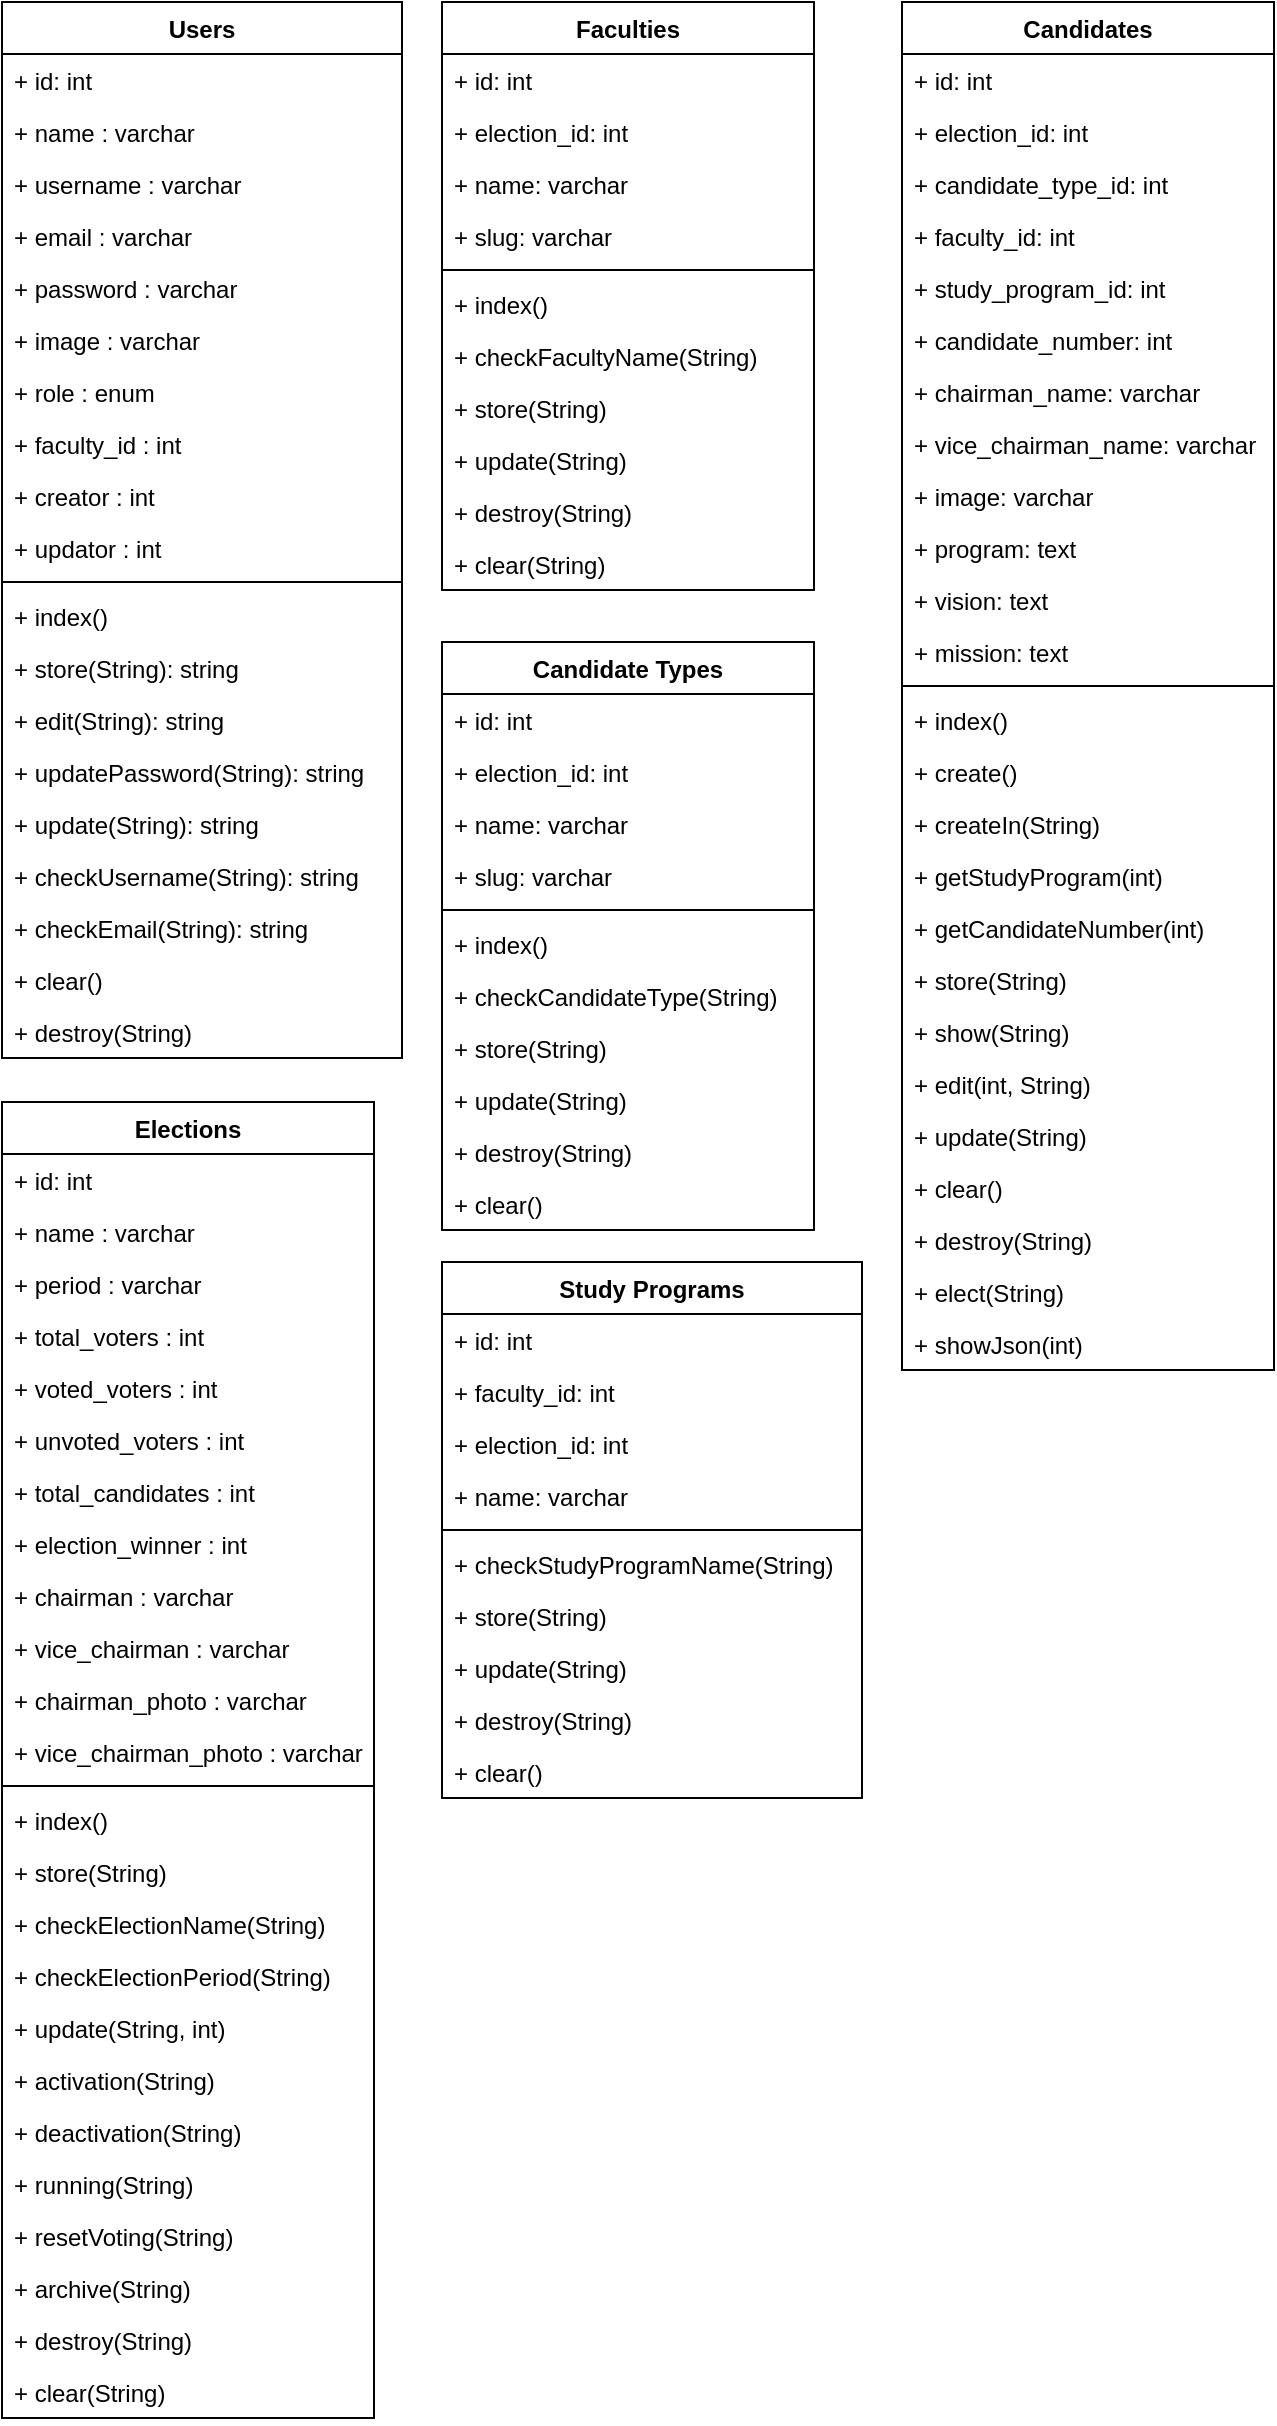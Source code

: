 <mxfile version="20.0.3"><diagram id="C5RBs43oDa-KdzZeNtuy" name="Page-1"><mxGraphModel dx="996" dy="583" grid="1" gridSize="10" guides="1" tooltips="1" connect="1" arrows="1" fold="1" page="1" pageScale="1" pageWidth="827" pageHeight="1169" math="0" shadow="0"><root><mxCell id="WIyWlLk6GJQsqaUBKTNV-0"/><mxCell id="WIyWlLk6GJQsqaUBKTNV-1" parent="WIyWlLk6GJQsqaUBKTNV-0"/><mxCell id="d-ip2f27cB5C0AgRvRno-4" value="Users" style="swimlane;fontStyle=1;align=center;verticalAlign=top;childLayout=stackLayout;horizontal=1;startSize=26;horizontalStack=0;resizeParent=1;resizeParentMax=0;resizeLast=0;collapsible=1;marginBottom=0;" vertex="1" parent="WIyWlLk6GJQsqaUBKTNV-1"><mxGeometry x="30" y="60" width="200" height="528" as="geometry"/></mxCell><mxCell id="d-ip2f27cB5C0AgRvRno-5" value="+ id: int&#xA;" style="text;strokeColor=none;fillColor=none;align=left;verticalAlign=top;spacingLeft=4;spacingRight=4;overflow=hidden;rotatable=0;points=[[0,0.5],[1,0.5]];portConstraint=eastwest;" vertex="1" parent="d-ip2f27cB5C0AgRvRno-4"><mxGeometry y="26" width="200" height="26" as="geometry"/></mxCell><mxCell id="d-ip2f27cB5C0AgRvRno-8" value="+ name : varchar" style="text;strokeColor=none;fillColor=none;align=left;verticalAlign=top;spacingLeft=4;spacingRight=4;overflow=hidden;rotatable=0;points=[[0,0.5],[1,0.5]];portConstraint=eastwest;" vertex="1" parent="d-ip2f27cB5C0AgRvRno-4"><mxGeometry y="52" width="200" height="26" as="geometry"/></mxCell><mxCell id="d-ip2f27cB5C0AgRvRno-9" value="+ username : varchar" style="text;strokeColor=none;fillColor=none;align=left;verticalAlign=top;spacingLeft=4;spacingRight=4;overflow=hidden;rotatable=0;points=[[0,0.5],[1,0.5]];portConstraint=eastwest;" vertex="1" parent="d-ip2f27cB5C0AgRvRno-4"><mxGeometry y="78" width="200" height="26" as="geometry"/></mxCell><mxCell id="d-ip2f27cB5C0AgRvRno-10" value="+ email : varchar" style="text;strokeColor=none;fillColor=none;align=left;verticalAlign=top;spacingLeft=4;spacingRight=4;overflow=hidden;rotatable=0;points=[[0,0.5],[1,0.5]];portConstraint=eastwest;" vertex="1" parent="d-ip2f27cB5C0AgRvRno-4"><mxGeometry y="104" width="200" height="26" as="geometry"/></mxCell><mxCell id="d-ip2f27cB5C0AgRvRno-11" value="+ password : varchar" style="text;strokeColor=none;fillColor=none;align=left;verticalAlign=top;spacingLeft=4;spacingRight=4;overflow=hidden;rotatable=0;points=[[0,0.5],[1,0.5]];portConstraint=eastwest;" vertex="1" parent="d-ip2f27cB5C0AgRvRno-4"><mxGeometry y="130" width="200" height="26" as="geometry"/></mxCell><mxCell id="d-ip2f27cB5C0AgRvRno-12" value="+ image : varchar" style="text;strokeColor=none;fillColor=none;align=left;verticalAlign=top;spacingLeft=4;spacingRight=4;overflow=hidden;rotatable=0;points=[[0,0.5],[1,0.5]];portConstraint=eastwest;" vertex="1" parent="d-ip2f27cB5C0AgRvRno-4"><mxGeometry y="156" width="200" height="26" as="geometry"/></mxCell><mxCell id="d-ip2f27cB5C0AgRvRno-13" value="+ role : enum" style="text;strokeColor=none;fillColor=none;align=left;verticalAlign=top;spacingLeft=4;spacingRight=4;overflow=hidden;rotatable=0;points=[[0,0.5],[1,0.5]];portConstraint=eastwest;" vertex="1" parent="d-ip2f27cB5C0AgRvRno-4"><mxGeometry y="182" width="200" height="26" as="geometry"/></mxCell><mxCell id="d-ip2f27cB5C0AgRvRno-14" value="+ faculty_id : int" style="text;strokeColor=none;fillColor=none;align=left;verticalAlign=top;spacingLeft=4;spacingRight=4;overflow=hidden;rotatable=0;points=[[0,0.5],[1,0.5]];portConstraint=eastwest;" vertex="1" parent="d-ip2f27cB5C0AgRvRno-4"><mxGeometry y="208" width="200" height="26" as="geometry"/></mxCell><mxCell id="d-ip2f27cB5C0AgRvRno-15" value="+ creator : int" style="text;strokeColor=none;fillColor=none;align=left;verticalAlign=top;spacingLeft=4;spacingRight=4;overflow=hidden;rotatable=0;points=[[0,0.5],[1,0.5]];portConstraint=eastwest;" vertex="1" parent="d-ip2f27cB5C0AgRvRno-4"><mxGeometry y="234" width="200" height="26" as="geometry"/></mxCell><mxCell id="d-ip2f27cB5C0AgRvRno-16" value="+ updator : int" style="text;strokeColor=none;fillColor=none;align=left;verticalAlign=top;spacingLeft=4;spacingRight=4;overflow=hidden;rotatable=0;points=[[0,0.5],[1,0.5]];portConstraint=eastwest;" vertex="1" parent="d-ip2f27cB5C0AgRvRno-4"><mxGeometry y="260" width="200" height="26" as="geometry"/></mxCell><mxCell id="d-ip2f27cB5C0AgRvRno-6" value="" style="line;strokeWidth=1;fillColor=none;align=left;verticalAlign=middle;spacingTop=-1;spacingLeft=3;spacingRight=3;rotatable=0;labelPosition=right;points=[];portConstraint=eastwest;" vertex="1" parent="d-ip2f27cB5C0AgRvRno-4"><mxGeometry y="286" width="200" height="8" as="geometry"/></mxCell><mxCell id="d-ip2f27cB5C0AgRvRno-90" value="+ index()" style="text;strokeColor=none;fillColor=none;align=left;verticalAlign=top;spacingLeft=4;spacingRight=4;overflow=hidden;rotatable=0;points=[[0,0.5],[1,0.5]];portConstraint=eastwest;" vertex="1" parent="d-ip2f27cB5C0AgRvRno-4"><mxGeometry y="294" width="200" height="26" as="geometry"/></mxCell><mxCell id="d-ip2f27cB5C0AgRvRno-91" value="+ store(String): string" style="text;strokeColor=none;fillColor=none;align=left;verticalAlign=top;spacingLeft=4;spacingRight=4;overflow=hidden;rotatable=0;points=[[0,0.5],[1,0.5]];portConstraint=eastwest;" vertex="1" parent="d-ip2f27cB5C0AgRvRno-4"><mxGeometry y="320" width="200" height="26" as="geometry"/></mxCell><mxCell id="d-ip2f27cB5C0AgRvRno-92" value="+ edit(String): string" style="text;strokeColor=none;fillColor=none;align=left;verticalAlign=top;spacingLeft=4;spacingRight=4;overflow=hidden;rotatable=0;points=[[0,0.5],[1,0.5]];portConstraint=eastwest;" vertex="1" parent="d-ip2f27cB5C0AgRvRno-4"><mxGeometry y="346" width="200" height="26" as="geometry"/></mxCell><mxCell id="d-ip2f27cB5C0AgRvRno-93" value="+ updatePassword(String): string" style="text;strokeColor=none;fillColor=none;align=left;verticalAlign=top;spacingLeft=4;spacingRight=4;overflow=hidden;rotatable=0;points=[[0,0.5],[1,0.5]];portConstraint=eastwest;" vertex="1" parent="d-ip2f27cB5C0AgRvRno-4"><mxGeometry y="372" width="200" height="26" as="geometry"/></mxCell><mxCell id="d-ip2f27cB5C0AgRvRno-94" value="+ update(String): string" style="text;strokeColor=none;fillColor=none;align=left;verticalAlign=top;spacingLeft=4;spacingRight=4;overflow=hidden;rotatable=0;points=[[0,0.5],[1,0.5]];portConstraint=eastwest;" vertex="1" parent="d-ip2f27cB5C0AgRvRno-4"><mxGeometry y="398" width="200" height="26" as="geometry"/></mxCell><mxCell id="d-ip2f27cB5C0AgRvRno-95" value="+ checkUsername(String): string" style="text;strokeColor=none;fillColor=none;align=left;verticalAlign=top;spacingLeft=4;spacingRight=4;overflow=hidden;rotatable=0;points=[[0,0.5],[1,0.5]];portConstraint=eastwest;" vertex="1" parent="d-ip2f27cB5C0AgRvRno-4"><mxGeometry y="424" width="200" height="26" as="geometry"/></mxCell><mxCell id="d-ip2f27cB5C0AgRvRno-96" value="+ checkEmail(String): string" style="text;strokeColor=none;fillColor=none;align=left;verticalAlign=top;spacingLeft=4;spacingRight=4;overflow=hidden;rotatable=0;points=[[0,0.5],[1,0.5]];portConstraint=eastwest;" vertex="1" parent="d-ip2f27cB5C0AgRvRno-4"><mxGeometry y="450" width="200" height="26" as="geometry"/></mxCell><mxCell id="d-ip2f27cB5C0AgRvRno-7" value="+ clear()" style="text;strokeColor=none;fillColor=none;align=left;verticalAlign=top;spacingLeft=4;spacingRight=4;overflow=hidden;rotatable=0;points=[[0,0.5],[1,0.5]];portConstraint=eastwest;" vertex="1" parent="d-ip2f27cB5C0AgRvRno-4"><mxGeometry y="476" width="200" height="26" as="geometry"/></mxCell><mxCell id="d-ip2f27cB5C0AgRvRno-125" value="+ destroy(String)" style="text;strokeColor=none;fillColor=none;align=left;verticalAlign=top;spacingLeft=4;spacingRight=4;overflow=hidden;rotatable=0;points=[[0,0.5],[1,0.5]];portConstraint=eastwest;" vertex="1" parent="d-ip2f27cB5C0AgRvRno-4"><mxGeometry y="502" width="200" height="26" as="geometry"/></mxCell><mxCell id="d-ip2f27cB5C0AgRvRno-17" value="Elections" style="swimlane;fontStyle=1;align=center;verticalAlign=top;childLayout=stackLayout;horizontal=1;startSize=26;horizontalStack=0;resizeParent=1;resizeParentMax=0;resizeLast=0;collapsible=1;marginBottom=0;" vertex="1" parent="WIyWlLk6GJQsqaUBKTNV-1"><mxGeometry x="30" y="610" width="186" height="658" as="geometry"/></mxCell><mxCell id="d-ip2f27cB5C0AgRvRno-18" value="+ id: int&#xA;" style="text;strokeColor=none;fillColor=none;align=left;verticalAlign=top;spacingLeft=4;spacingRight=4;overflow=hidden;rotatable=0;points=[[0,0.5],[1,0.5]];portConstraint=eastwest;" vertex="1" parent="d-ip2f27cB5C0AgRvRno-17"><mxGeometry y="26" width="186" height="26" as="geometry"/></mxCell><mxCell id="d-ip2f27cB5C0AgRvRno-19" value="+ name : varchar" style="text;strokeColor=none;fillColor=none;align=left;verticalAlign=top;spacingLeft=4;spacingRight=4;overflow=hidden;rotatable=0;points=[[0,0.5],[1,0.5]];portConstraint=eastwest;" vertex="1" parent="d-ip2f27cB5C0AgRvRno-17"><mxGeometry y="52" width="186" height="26" as="geometry"/></mxCell><mxCell id="d-ip2f27cB5C0AgRvRno-20" value="+ period : varchar" style="text;strokeColor=none;fillColor=none;align=left;verticalAlign=top;spacingLeft=4;spacingRight=4;overflow=hidden;rotatable=0;points=[[0,0.5],[1,0.5]];portConstraint=eastwest;" vertex="1" parent="d-ip2f27cB5C0AgRvRno-17"><mxGeometry y="78" width="186" height="26" as="geometry"/></mxCell><mxCell id="d-ip2f27cB5C0AgRvRno-30" value="+ total_voters : int" style="text;strokeColor=none;fillColor=none;align=left;verticalAlign=top;spacingLeft=4;spacingRight=4;overflow=hidden;rotatable=0;points=[[0,0.5],[1,0.5]];portConstraint=eastwest;" vertex="1" parent="d-ip2f27cB5C0AgRvRno-17"><mxGeometry y="104" width="186" height="26" as="geometry"/></mxCell><mxCell id="d-ip2f27cB5C0AgRvRno-31" value="+ voted_voters : int" style="text;strokeColor=none;fillColor=none;align=left;verticalAlign=top;spacingLeft=4;spacingRight=4;overflow=hidden;rotatable=0;points=[[0,0.5],[1,0.5]];portConstraint=eastwest;" vertex="1" parent="d-ip2f27cB5C0AgRvRno-17"><mxGeometry y="130" width="186" height="26" as="geometry"/></mxCell><mxCell id="d-ip2f27cB5C0AgRvRno-32" value="+ unvoted_voters : int" style="text;strokeColor=none;fillColor=none;align=left;verticalAlign=top;spacingLeft=4;spacingRight=4;overflow=hidden;rotatable=0;points=[[0,0.5],[1,0.5]];portConstraint=eastwest;" vertex="1" parent="d-ip2f27cB5C0AgRvRno-17"><mxGeometry y="156" width="186" height="26" as="geometry"/></mxCell><mxCell id="d-ip2f27cB5C0AgRvRno-33" value="+ total_candidates : int" style="text;strokeColor=none;fillColor=none;align=left;verticalAlign=top;spacingLeft=4;spacingRight=4;overflow=hidden;rotatable=0;points=[[0,0.5],[1,0.5]];portConstraint=eastwest;" vertex="1" parent="d-ip2f27cB5C0AgRvRno-17"><mxGeometry y="182" width="186" height="26" as="geometry"/></mxCell><mxCell id="d-ip2f27cB5C0AgRvRno-34" value="+ election_winner : int" style="text;strokeColor=none;fillColor=none;align=left;verticalAlign=top;spacingLeft=4;spacingRight=4;overflow=hidden;rotatable=0;points=[[0,0.5],[1,0.5]];portConstraint=eastwest;" vertex="1" parent="d-ip2f27cB5C0AgRvRno-17"><mxGeometry y="208" width="186" height="26" as="geometry"/></mxCell><mxCell id="d-ip2f27cB5C0AgRvRno-35" value="+ chairman : varchar" style="text;strokeColor=none;fillColor=none;align=left;verticalAlign=top;spacingLeft=4;spacingRight=4;overflow=hidden;rotatable=0;points=[[0,0.5],[1,0.5]];portConstraint=eastwest;" vertex="1" parent="d-ip2f27cB5C0AgRvRno-17"><mxGeometry y="234" width="186" height="26" as="geometry"/></mxCell><mxCell id="d-ip2f27cB5C0AgRvRno-36" value="+ vice_chairman : varchar" style="text;strokeColor=none;fillColor=none;align=left;verticalAlign=top;spacingLeft=4;spacingRight=4;overflow=hidden;rotatable=0;points=[[0,0.5],[1,0.5]];portConstraint=eastwest;" vertex="1" parent="d-ip2f27cB5C0AgRvRno-17"><mxGeometry y="260" width="186" height="26" as="geometry"/></mxCell><mxCell id="d-ip2f27cB5C0AgRvRno-37" value="+ chairman_photo : varchar" style="text;strokeColor=none;fillColor=none;align=left;verticalAlign=top;spacingLeft=4;spacingRight=4;overflow=hidden;rotatable=0;points=[[0,0.5],[1,0.5]];portConstraint=eastwest;" vertex="1" parent="d-ip2f27cB5C0AgRvRno-17"><mxGeometry y="286" width="186" height="26" as="geometry"/></mxCell><mxCell id="d-ip2f27cB5C0AgRvRno-38" value="+ vice_chairman_photo : varchar" style="text;strokeColor=none;fillColor=none;align=left;verticalAlign=top;spacingLeft=4;spacingRight=4;overflow=hidden;rotatable=0;points=[[0,0.5],[1,0.5]];portConstraint=eastwest;" vertex="1" parent="d-ip2f27cB5C0AgRvRno-17"><mxGeometry y="312" width="186" height="26" as="geometry"/></mxCell><mxCell id="d-ip2f27cB5C0AgRvRno-28" value="" style="line;strokeWidth=1;fillColor=none;align=left;verticalAlign=middle;spacingTop=-1;spacingLeft=3;spacingRight=3;rotatable=0;labelPosition=right;points=[];portConstraint=eastwest;" vertex="1" parent="d-ip2f27cB5C0AgRvRno-17"><mxGeometry y="338" width="186" height="8" as="geometry"/></mxCell><mxCell id="d-ip2f27cB5C0AgRvRno-29" value="+ index()" style="text;strokeColor=none;fillColor=none;align=left;verticalAlign=top;spacingLeft=4;spacingRight=4;overflow=hidden;rotatable=0;points=[[0,0.5],[1,0.5]];portConstraint=eastwest;" vertex="1" parent="d-ip2f27cB5C0AgRvRno-17"><mxGeometry y="346" width="186" height="26" as="geometry"/></mxCell><mxCell id="d-ip2f27cB5C0AgRvRno-114" value="+ store(String)" style="text;strokeColor=none;fillColor=none;align=left;verticalAlign=top;spacingLeft=4;spacingRight=4;overflow=hidden;rotatable=0;points=[[0,0.5],[1,0.5]];portConstraint=eastwest;" vertex="1" parent="d-ip2f27cB5C0AgRvRno-17"><mxGeometry y="372" width="186" height="26" as="geometry"/></mxCell><mxCell id="d-ip2f27cB5C0AgRvRno-115" value="+ checkElectionName(String)" style="text;strokeColor=none;fillColor=none;align=left;verticalAlign=top;spacingLeft=4;spacingRight=4;overflow=hidden;rotatable=0;points=[[0,0.5],[1,0.5]];portConstraint=eastwest;" vertex="1" parent="d-ip2f27cB5C0AgRvRno-17"><mxGeometry y="398" width="186" height="26" as="geometry"/></mxCell><mxCell id="d-ip2f27cB5C0AgRvRno-116" value="+ checkElectionPeriod(String)" style="text;strokeColor=none;fillColor=none;align=left;verticalAlign=top;spacingLeft=4;spacingRight=4;overflow=hidden;rotatable=0;points=[[0,0.5],[1,0.5]];portConstraint=eastwest;" vertex="1" parent="d-ip2f27cB5C0AgRvRno-17"><mxGeometry y="424" width="186" height="26" as="geometry"/></mxCell><mxCell id="d-ip2f27cB5C0AgRvRno-117" value="+ update(String, int)" style="text;strokeColor=none;fillColor=none;align=left;verticalAlign=top;spacingLeft=4;spacingRight=4;overflow=hidden;rotatable=0;points=[[0,0.5],[1,0.5]];portConstraint=eastwest;" vertex="1" parent="d-ip2f27cB5C0AgRvRno-17"><mxGeometry y="450" width="186" height="26" as="geometry"/></mxCell><mxCell id="d-ip2f27cB5C0AgRvRno-118" value="+ activation(String)" style="text;strokeColor=none;fillColor=none;align=left;verticalAlign=top;spacingLeft=4;spacingRight=4;overflow=hidden;rotatable=0;points=[[0,0.5],[1,0.5]];portConstraint=eastwest;" vertex="1" parent="d-ip2f27cB5C0AgRvRno-17"><mxGeometry y="476" width="186" height="26" as="geometry"/></mxCell><mxCell id="d-ip2f27cB5C0AgRvRno-119" value="+ deactivation(String)" style="text;strokeColor=none;fillColor=none;align=left;verticalAlign=top;spacingLeft=4;spacingRight=4;overflow=hidden;rotatable=0;points=[[0,0.5],[1,0.5]];portConstraint=eastwest;" vertex="1" parent="d-ip2f27cB5C0AgRvRno-17"><mxGeometry y="502" width="186" height="26" as="geometry"/></mxCell><mxCell id="d-ip2f27cB5C0AgRvRno-120" value="+ running(String)" style="text;strokeColor=none;fillColor=none;align=left;verticalAlign=top;spacingLeft=4;spacingRight=4;overflow=hidden;rotatable=0;points=[[0,0.5],[1,0.5]];portConstraint=eastwest;" vertex="1" parent="d-ip2f27cB5C0AgRvRno-17"><mxGeometry y="528" width="186" height="26" as="geometry"/></mxCell><mxCell id="d-ip2f27cB5C0AgRvRno-121" value="+ resetVoting(String)" style="text;strokeColor=none;fillColor=none;align=left;verticalAlign=top;spacingLeft=4;spacingRight=4;overflow=hidden;rotatable=0;points=[[0,0.5],[1,0.5]];portConstraint=eastwest;" vertex="1" parent="d-ip2f27cB5C0AgRvRno-17"><mxGeometry y="554" width="186" height="26" as="geometry"/></mxCell><mxCell id="d-ip2f27cB5C0AgRvRno-122" value="+ archive(String)" style="text;strokeColor=none;fillColor=none;align=left;verticalAlign=top;spacingLeft=4;spacingRight=4;overflow=hidden;rotatable=0;points=[[0,0.5],[1,0.5]];portConstraint=eastwest;" vertex="1" parent="d-ip2f27cB5C0AgRvRno-17"><mxGeometry y="580" width="186" height="26" as="geometry"/></mxCell><mxCell id="d-ip2f27cB5C0AgRvRno-123" value="+ destroy(String)" style="text;strokeColor=none;fillColor=none;align=left;verticalAlign=top;spacingLeft=4;spacingRight=4;overflow=hidden;rotatable=0;points=[[0,0.5],[1,0.5]];portConstraint=eastwest;" vertex="1" parent="d-ip2f27cB5C0AgRvRno-17"><mxGeometry y="606" width="186" height="26" as="geometry"/></mxCell><mxCell id="d-ip2f27cB5C0AgRvRno-124" value="+ clear(String)" style="text;strokeColor=none;fillColor=none;align=left;verticalAlign=top;spacingLeft=4;spacingRight=4;overflow=hidden;rotatable=0;points=[[0,0.5],[1,0.5]];portConstraint=eastwest;" vertex="1" parent="d-ip2f27cB5C0AgRvRno-17"><mxGeometry y="632" width="186" height="26" as="geometry"/></mxCell><mxCell id="d-ip2f27cB5C0AgRvRno-39" value="Faculties" style="swimlane;fontStyle=1;align=center;verticalAlign=top;childLayout=stackLayout;horizontal=1;startSize=26;horizontalStack=0;resizeParent=1;resizeParentMax=0;resizeLast=0;collapsible=1;marginBottom=0;" vertex="1" parent="WIyWlLk6GJQsqaUBKTNV-1"><mxGeometry x="250" y="60" width="186" height="294" as="geometry"/></mxCell><mxCell id="d-ip2f27cB5C0AgRvRno-40" value="+ id: int&#xA;" style="text;strokeColor=none;fillColor=none;align=left;verticalAlign=top;spacingLeft=4;spacingRight=4;overflow=hidden;rotatable=0;points=[[0,0.5],[1,0.5]];portConstraint=eastwest;" vertex="1" parent="d-ip2f27cB5C0AgRvRno-39"><mxGeometry y="26" width="186" height="26" as="geometry"/></mxCell><mxCell id="d-ip2f27cB5C0AgRvRno-54" value="+ election_id: int&#xA;" style="text;strokeColor=none;fillColor=none;align=left;verticalAlign=top;spacingLeft=4;spacingRight=4;overflow=hidden;rotatable=0;points=[[0,0.5],[1,0.5]];portConstraint=eastwest;" vertex="1" parent="d-ip2f27cB5C0AgRvRno-39"><mxGeometry y="52" width="186" height="26" as="geometry"/></mxCell><mxCell id="d-ip2f27cB5C0AgRvRno-55" value="+ name: varchar&#xA;" style="text;strokeColor=none;fillColor=none;align=left;verticalAlign=top;spacingLeft=4;spacingRight=4;overflow=hidden;rotatable=0;points=[[0,0.5],[1,0.5]];portConstraint=eastwest;" vertex="1" parent="d-ip2f27cB5C0AgRvRno-39"><mxGeometry y="78" width="186" height="26" as="geometry"/></mxCell><mxCell id="d-ip2f27cB5C0AgRvRno-56" value="+ slug: varchar&#xA;" style="text;strokeColor=none;fillColor=none;align=left;verticalAlign=top;spacingLeft=4;spacingRight=4;overflow=hidden;rotatable=0;points=[[0,0.5],[1,0.5]];portConstraint=eastwest;" vertex="1" parent="d-ip2f27cB5C0AgRvRno-39"><mxGeometry y="104" width="186" height="26" as="geometry"/></mxCell><mxCell id="d-ip2f27cB5C0AgRvRno-52" value="" style="line;strokeWidth=1;fillColor=none;align=left;verticalAlign=middle;spacingTop=-1;spacingLeft=3;spacingRight=3;rotatable=0;labelPosition=right;points=[];portConstraint=eastwest;" vertex="1" parent="d-ip2f27cB5C0AgRvRno-39"><mxGeometry y="130" width="186" height="8" as="geometry"/></mxCell><mxCell id="d-ip2f27cB5C0AgRvRno-53" value="+ index()" style="text;strokeColor=none;fillColor=none;align=left;verticalAlign=top;spacingLeft=4;spacingRight=4;overflow=hidden;rotatable=0;points=[[0,0.5],[1,0.5]];portConstraint=eastwest;" vertex="1" parent="d-ip2f27cB5C0AgRvRno-39"><mxGeometry y="138" width="186" height="26" as="geometry"/></mxCell><mxCell id="d-ip2f27cB5C0AgRvRno-126" value="+ checkFacultyName(String)" style="text;strokeColor=none;fillColor=none;align=left;verticalAlign=top;spacingLeft=4;spacingRight=4;overflow=hidden;rotatable=0;points=[[0,0.5],[1,0.5]];portConstraint=eastwest;" vertex="1" parent="d-ip2f27cB5C0AgRvRno-39"><mxGeometry y="164" width="186" height="26" as="geometry"/></mxCell><mxCell id="d-ip2f27cB5C0AgRvRno-127" value="+ store(String)" style="text;strokeColor=none;fillColor=none;align=left;verticalAlign=top;spacingLeft=4;spacingRight=4;overflow=hidden;rotatable=0;points=[[0,0.5],[1,0.5]];portConstraint=eastwest;" vertex="1" parent="d-ip2f27cB5C0AgRvRno-39"><mxGeometry y="190" width="186" height="26" as="geometry"/></mxCell><mxCell id="d-ip2f27cB5C0AgRvRno-128" value="+ update(String)" style="text;strokeColor=none;fillColor=none;align=left;verticalAlign=top;spacingLeft=4;spacingRight=4;overflow=hidden;rotatable=0;points=[[0,0.5],[1,0.5]];portConstraint=eastwest;" vertex="1" parent="d-ip2f27cB5C0AgRvRno-39"><mxGeometry y="216" width="186" height="26" as="geometry"/></mxCell><mxCell id="d-ip2f27cB5C0AgRvRno-129" value="+ destroy(String)" style="text;strokeColor=none;fillColor=none;align=left;verticalAlign=top;spacingLeft=4;spacingRight=4;overflow=hidden;rotatable=0;points=[[0,0.5],[1,0.5]];portConstraint=eastwest;" vertex="1" parent="d-ip2f27cB5C0AgRvRno-39"><mxGeometry y="242" width="186" height="26" as="geometry"/></mxCell><mxCell id="d-ip2f27cB5C0AgRvRno-130" value="+ clear(String)" style="text;strokeColor=none;fillColor=none;align=left;verticalAlign=top;spacingLeft=4;spacingRight=4;overflow=hidden;rotatable=0;points=[[0,0.5],[1,0.5]];portConstraint=eastwest;" vertex="1" parent="d-ip2f27cB5C0AgRvRno-39"><mxGeometry y="268" width="186" height="26" as="geometry"/></mxCell><mxCell id="d-ip2f27cB5C0AgRvRno-66" value="Candidate Types" style="swimlane;fontStyle=1;align=center;verticalAlign=top;childLayout=stackLayout;horizontal=1;startSize=26;horizontalStack=0;resizeParent=1;resizeParentMax=0;resizeLast=0;collapsible=1;marginBottom=0;" vertex="1" parent="WIyWlLk6GJQsqaUBKTNV-1"><mxGeometry x="250" y="380" width="186" height="294" as="geometry"/></mxCell><mxCell id="d-ip2f27cB5C0AgRvRno-67" value="+ id: int&#xA;" style="text;strokeColor=none;fillColor=none;align=left;verticalAlign=top;spacingLeft=4;spacingRight=4;overflow=hidden;rotatable=0;points=[[0,0.5],[1,0.5]];portConstraint=eastwest;" vertex="1" parent="d-ip2f27cB5C0AgRvRno-66"><mxGeometry y="26" width="186" height="26" as="geometry"/></mxCell><mxCell id="d-ip2f27cB5C0AgRvRno-68" value="+ election_id: int&#xA;" style="text;strokeColor=none;fillColor=none;align=left;verticalAlign=top;spacingLeft=4;spacingRight=4;overflow=hidden;rotatable=0;points=[[0,0.5],[1,0.5]];portConstraint=eastwest;" vertex="1" parent="d-ip2f27cB5C0AgRvRno-66"><mxGeometry y="52" width="186" height="26" as="geometry"/></mxCell><mxCell id="d-ip2f27cB5C0AgRvRno-69" value="+ name: varchar&#xA;" style="text;strokeColor=none;fillColor=none;align=left;verticalAlign=top;spacingLeft=4;spacingRight=4;overflow=hidden;rotatable=0;points=[[0,0.5],[1,0.5]];portConstraint=eastwest;" vertex="1" parent="d-ip2f27cB5C0AgRvRno-66"><mxGeometry y="78" width="186" height="26" as="geometry"/></mxCell><mxCell id="d-ip2f27cB5C0AgRvRno-70" value="+ slug: varchar&#xA;" style="text;strokeColor=none;fillColor=none;align=left;verticalAlign=top;spacingLeft=4;spacingRight=4;overflow=hidden;rotatable=0;points=[[0,0.5],[1,0.5]];portConstraint=eastwest;" vertex="1" parent="d-ip2f27cB5C0AgRvRno-66"><mxGeometry y="104" width="186" height="26" as="geometry"/></mxCell><mxCell id="d-ip2f27cB5C0AgRvRno-71" value="" style="line;strokeWidth=1;fillColor=none;align=left;verticalAlign=middle;spacingTop=-1;spacingLeft=3;spacingRight=3;rotatable=0;labelPosition=right;points=[];portConstraint=eastwest;" vertex="1" parent="d-ip2f27cB5C0AgRvRno-66"><mxGeometry y="130" width="186" height="8" as="geometry"/></mxCell><mxCell id="d-ip2f27cB5C0AgRvRno-72" value="+ index()" style="text;strokeColor=none;fillColor=none;align=left;verticalAlign=top;spacingLeft=4;spacingRight=4;overflow=hidden;rotatable=0;points=[[0,0.5],[1,0.5]];portConstraint=eastwest;" vertex="1" parent="d-ip2f27cB5C0AgRvRno-66"><mxGeometry y="138" width="186" height="26" as="geometry"/></mxCell><mxCell id="d-ip2f27cB5C0AgRvRno-131" value="+ checkCandidateType(String)" style="text;strokeColor=none;fillColor=none;align=left;verticalAlign=top;spacingLeft=4;spacingRight=4;overflow=hidden;rotatable=0;points=[[0,0.5],[1,0.5]];portConstraint=eastwest;" vertex="1" parent="d-ip2f27cB5C0AgRvRno-66"><mxGeometry y="164" width="186" height="26" as="geometry"/></mxCell><mxCell id="d-ip2f27cB5C0AgRvRno-132" value="+ store(String)" style="text;strokeColor=none;fillColor=none;align=left;verticalAlign=top;spacingLeft=4;spacingRight=4;overflow=hidden;rotatable=0;points=[[0,0.5],[1,0.5]];portConstraint=eastwest;" vertex="1" parent="d-ip2f27cB5C0AgRvRno-66"><mxGeometry y="190" width="186" height="26" as="geometry"/></mxCell><mxCell id="d-ip2f27cB5C0AgRvRno-133" value="+ update(String)" style="text;strokeColor=none;fillColor=none;align=left;verticalAlign=top;spacingLeft=4;spacingRight=4;overflow=hidden;rotatable=0;points=[[0,0.5],[1,0.5]];portConstraint=eastwest;" vertex="1" parent="d-ip2f27cB5C0AgRvRno-66"><mxGeometry y="216" width="186" height="26" as="geometry"/></mxCell><mxCell id="d-ip2f27cB5C0AgRvRno-134" value="+ destroy(String)" style="text;strokeColor=none;fillColor=none;align=left;verticalAlign=top;spacingLeft=4;spacingRight=4;overflow=hidden;rotatable=0;points=[[0,0.5],[1,0.5]];portConstraint=eastwest;" vertex="1" parent="d-ip2f27cB5C0AgRvRno-66"><mxGeometry y="242" width="186" height="26" as="geometry"/></mxCell><mxCell id="d-ip2f27cB5C0AgRvRno-135" value="+ clear()" style="text;strokeColor=none;fillColor=none;align=left;verticalAlign=top;spacingLeft=4;spacingRight=4;overflow=hidden;rotatable=0;points=[[0,0.5],[1,0.5]];portConstraint=eastwest;" vertex="1" parent="d-ip2f27cB5C0AgRvRno-66"><mxGeometry y="268" width="186" height="26" as="geometry"/></mxCell><mxCell id="d-ip2f27cB5C0AgRvRno-73" value="Candidates" style="swimlane;fontStyle=1;align=center;verticalAlign=top;childLayout=stackLayout;horizontal=1;startSize=26;horizontalStack=0;resizeParent=1;resizeParentMax=0;resizeLast=0;collapsible=1;marginBottom=0;" vertex="1" parent="WIyWlLk6GJQsqaUBKTNV-1"><mxGeometry x="480" y="60" width="186" height="684" as="geometry"/></mxCell><mxCell id="d-ip2f27cB5C0AgRvRno-74" value="+ id: int&#xA;" style="text;strokeColor=none;fillColor=none;align=left;verticalAlign=top;spacingLeft=4;spacingRight=4;overflow=hidden;rotatable=0;points=[[0,0.5],[1,0.5]];portConstraint=eastwest;" vertex="1" parent="d-ip2f27cB5C0AgRvRno-73"><mxGeometry y="26" width="186" height="26" as="geometry"/></mxCell><mxCell id="d-ip2f27cB5C0AgRvRno-75" value="+ election_id: int&#xA;" style="text;strokeColor=none;fillColor=none;align=left;verticalAlign=top;spacingLeft=4;spacingRight=4;overflow=hidden;rotatable=0;points=[[0,0.5],[1,0.5]];portConstraint=eastwest;" vertex="1" parent="d-ip2f27cB5C0AgRvRno-73"><mxGeometry y="52" width="186" height="26" as="geometry"/></mxCell><mxCell id="d-ip2f27cB5C0AgRvRno-76" value="+ candidate_type_id: int" style="text;strokeColor=none;fillColor=none;align=left;verticalAlign=top;spacingLeft=4;spacingRight=4;overflow=hidden;rotatable=0;points=[[0,0.5],[1,0.5]];portConstraint=eastwest;" vertex="1" parent="d-ip2f27cB5C0AgRvRno-73"><mxGeometry y="78" width="186" height="26" as="geometry"/></mxCell><mxCell id="d-ip2f27cB5C0AgRvRno-80" value="+ faculty_id: int" style="text;strokeColor=none;fillColor=none;align=left;verticalAlign=top;spacingLeft=4;spacingRight=4;overflow=hidden;rotatable=0;points=[[0,0.5],[1,0.5]];portConstraint=eastwest;" vertex="1" parent="d-ip2f27cB5C0AgRvRno-73"><mxGeometry y="104" width="186" height="26" as="geometry"/></mxCell><mxCell id="d-ip2f27cB5C0AgRvRno-81" value="+ study_program_id: int" style="text;strokeColor=none;fillColor=none;align=left;verticalAlign=top;spacingLeft=4;spacingRight=4;overflow=hidden;rotatable=0;points=[[0,0.5],[1,0.5]];portConstraint=eastwest;" vertex="1" parent="d-ip2f27cB5C0AgRvRno-73"><mxGeometry y="130" width="186" height="26" as="geometry"/></mxCell><mxCell id="d-ip2f27cB5C0AgRvRno-82" value="+ candidate_number: int" style="text;strokeColor=none;fillColor=none;align=left;verticalAlign=top;spacingLeft=4;spacingRight=4;overflow=hidden;rotatable=0;points=[[0,0.5],[1,0.5]];portConstraint=eastwest;" vertex="1" parent="d-ip2f27cB5C0AgRvRno-73"><mxGeometry y="156" width="186" height="26" as="geometry"/></mxCell><mxCell id="d-ip2f27cB5C0AgRvRno-83" value="+ chairman_name: varchar" style="text;strokeColor=none;fillColor=none;align=left;verticalAlign=top;spacingLeft=4;spacingRight=4;overflow=hidden;rotatable=0;points=[[0,0.5],[1,0.5]];portConstraint=eastwest;" vertex="1" parent="d-ip2f27cB5C0AgRvRno-73"><mxGeometry y="182" width="186" height="26" as="geometry"/></mxCell><mxCell id="d-ip2f27cB5C0AgRvRno-84" value="+ vice_chairman_name: varchar" style="text;strokeColor=none;fillColor=none;align=left;verticalAlign=top;spacingLeft=4;spacingRight=4;overflow=hidden;rotatable=0;points=[[0,0.5],[1,0.5]];portConstraint=eastwest;" vertex="1" parent="d-ip2f27cB5C0AgRvRno-73"><mxGeometry y="208" width="186" height="26" as="geometry"/></mxCell><mxCell id="d-ip2f27cB5C0AgRvRno-85" value="+ image: varchar" style="text;strokeColor=none;fillColor=none;align=left;verticalAlign=top;spacingLeft=4;spacingRight=4;overflow=hidden;rotatable=0;points=[[0,0.5],[1,0.5]];portConstraint=eastwest;" vertex="1" parent="d-ip2f27cB5C0AgRvRno-73"><mxGeometry y="234" width="186" height="26" as="geometry"/></mxCell><mxCell id="d-ip2f27cB5C0AgRvRno-86" value="+ program: text" style="text;strokeColor=none;fillColor=none;align=left;verticalAlign=top;spacingLeft=4;spacingRight=4;overflow=hidden;rotatable=0;points=[[0,0.5],[1,0.5]];portConstraint=eastwest;" vertex="1" parent="d-ip2f27cB5C0AgRvRno-73"><mxGeometry y="260" width="186" height="26" as="geometry"/></mxCell><mxCell id="d-ip2f27cB5C0AgRvRno-87" value="+ vision: text" style="text;strokeColor=none;fillColor=none;align=left;verticalAlign=top;spacingLeft=4;spacingRight=4;overflow=hidden;rotatable=0;points=[[0,0.5],[1,0.5]];portConstraint=eastwest;" vertex="1" parent="d-ip2f27cB5C0AgRvRno-73"><mxGeometry y="286" width="186" height="26" as="geometry"/></mxCell><mxCell id="d-ip2f27cB5C0AgRvRno-88" value="+ mission: text" style="text;strokeColor=none;fillColor=none;align=left;verticalAlign=top;spacingLeft=4;spacingRight=4;overflow=hidden;rotatable=0;points=[[0,0.5],[1,0.5]];portConstraint=eastwest;" vertex="1" parent="d-ip2f27cB5C0AgRvRno-73"><mxGeometry y="312" width="186" height="26" as="geometry"/></mxCell><mxCell id="d-ip2f27cB5C0AgRvRno-78" value="" style="line;strokeWidth=1;fillColor=none;align=left;verticalAlign=middle;spacingTop=-1;spacingLeft=3;spacingRight=3;rotatable=0;labelPosition=right;points=[];portConstraint=eastwest;" vertex="1" parent="d-ip2f27cB5C0AgRvRno-73"><mxGeometry y="338" width="186" height="8" as="geometry"/></mxCell><mxCell id="d-ip2f27cB5C0AgRvRno-79" value="+ index()" style="text;strokeColor=none;fillColor=none;align=left;verticalAlign=top;spacingLeft=4;spacingRight=4;overflow=hidden;rotatable=0;points=[[0,0.5],[1,0.5]];portConstraint=eastwest;" vertex="1" parent="d-ip2f27cB5C0AgRvRno-73"><mxGeometry y="346" width="186" height="26" as="geometry"/></mxCell><mxCell id="d-ip2f27cB5C0AgRvRno-147" value="+ create()" style="text;strokeColor=none;fillColor=none;align=left;verticalAlign=top;spacingLeft=4;spacingRight=4;overflow=hidden;rotatable=0;points=[[0,0.5],[1,0.5]];portConstraint=eastwest;" vertex="1" parent="d-ip2f27cB5C0AgRvRno-73"><mxGeometry y="372" width="186" height="26" as="geometry"/></mxCell><mxCell id="d-ip2f27cB5C0AgRvRno-148" value="+ createIn(String)" style="text;strokeColor=none;fillColor=none;align=left;verticalAlign=top;spacingLeft=4;spacingRight=4;overflow=hidden;rotatable=0;points=[[0,0.5],[1,0.5]];portConstraint=eastwest;" vertex="1" parent="d-ip2f27cB5C0AgRvRno-73"><mxGeometry y="398" width="186" height="26" as="geometry"/></mxCell><mxCell id="d-ip2f27cB5C0AgRvRno-149" value="+ getStudyProgram(int)" style="text;strokeColor=none;fillColor=none;align=left;verticalAlign=top;spacingLeft=4;spacingRight=4;overflow=hidden;rotatable=0;points=[[0,0.5],[1,0.5]];portConstraint=eastwest;" vertex="1" parent="d-ip2f27cB5C0AgRvRno-73"><mxGeometry y="424" width="186" height="26" as="geometry"/></mxCell><mxCell id="d-ip2f27cB5C0AgRvRno-150" value="+ getCandidateNumber(int)" style="text;strokeColor=none;fillColor=none;align=left;verticalAlign=top;spacingLeft=4;spacingRight=4;overflow=hidden;rotatable=0;points=[[0,0.5],[1,0.5]];portConstraint=eastwest;" vertex="1" parent="d-ip2f27cB5C0AgRvRno-73"><mxGeometry y="450" width="186" height="26" as="geometry"/></mxCell><mxCell id="d-ip2f27cB5C0AgRvRno-151" value="+ store(String)" style="text;strokeColor=none;fillColor=none;align=left;verticalAlign=top;spacingLeft=4;spacingRight=4;overflow=hidden;rotatable=0;points=[[0,0.5],[1,0.5]];portConstraint=eastwest;" vertex="1" parent="d-ip2f27cB5C0AgRvRno-73"><mxGeometry y="476" width="186" height="26" as="geometry"/></mxCell><mxCell id="d-ip2f27cB5C0AgRvRno-152" value="+ show(String)" style="text;strokeColor=none;fillColor=none;align=left;verticalAlign=top;spacingLeft=4;spacingRight=4;overflow=hidden;rotatable=0;points=[[0,0.5],[1,0.5]];portConstraint=eastwest;" vertex="1" parent="d-ip2f27cB5C0AgRvRno-73"><mxGeometry y="502" width="186" height="26" as="geometry"/></mxCell><mxCell id="d-ip2f27cB5C0AgRvRno-153" value="+ edit(int, String)" style="text;strokeColor=none;fillColor=none;align=left;verticalAlign=top;spacingLeft=4;spacingRight=4;overflow=hidden;rotatable=0;points=[[0,0.5],[1,0.5]];portConstraint=eastwest;" vertex="1" parent="d-ip2f27cB5C0AgRvRno-73"><mxGeometry y="528" width="186" height="26" as="geometry"/></mxCell><mxCell id="d-ip2f27cB5C0AgRvRno-154" value="+ update(String)" style="text;strokeColor=none;fillColor=none;align=left;verticalAlign=top;spacingLeft=4;spacingRight=4;overflow=hidden;rotatable=0;points=[[0,0.5],[1,0.5]];portConstraint=eastwest;" vertex="1" parent="d-ip2f27cB5C0AgRvRno-73"><mxGeometry y="554" width="186" height="26" as="geometry"/></mxCell><mxCell id="d-ip2f27cB5C0AgRvRno-155" value="+ clear()" style="text;strokeColor=none;fillColor=none;align=left;verticalAlign=top;spacingLeft=4;spacingRight=4;overflow=hidden;rotatable=0;points=[[0,0.5],[1,0.5]];portConstraint=eastwest;" vertex="1" parent="d-ip2f27cB5C0AgRvRno-73"><mxGeometry y="580" width="186" height="26" as="geometry"/></mxCell><mxCell id="d-ip2f27cB5C0AgRvRno-156" value="+ destroy(String)" style="text;strokeColor=none;fillColor=none;align=left;verticalAlign=top;spacingLeft=4;spacingRight=4;overflow=hidden;rotatable=0;points=[[0,0.5],[1,0.5]];portConstraint=eastwest;" vertex="1" parent="d-ip2f27cB5C0AgRvRno-73"><mxGeometry y="606" width="186" height="26" as="geometry"/></mxCell><mxCell id="d-ip2f27cB5C0AgRvRno-157" value="+ elect(String)" style="text;strokeColor=none;fillColor=none;align=left;verticalAlign=top;spacingLeft=4;spacingRight=4;overflow=hidden;rotatable=0;points=[[0,0.5],[1,0.5]];portConstraint=eastwest;" vertex="1" parent="d-ip2f27cB5C0AgRvRno-73"><mxGeometry y="632" width="186" height="26" as="geometry"/></mxCell><mxCell id="d-ip2f27cB5C0AgRvRno-158" value="+ showJson(int)" style="text;strokeColor=none;fillColor=none;align=left;verticalAlign=top;spacingLeft=4;spacingRight=4;overflow=hidden;rotatable=0;points=[[0,0.5],[1,0.5]];portConstraint=eastwest;" vertex="1" parent="d-ip2f27cB5C0AgRvRno-73"><mxGeometry y="658" width="186" height="26" as="geometry"/></mxCell><mxCell id="d-ip2f27cB5C0AgRvRno-136" value="Study Programs" style="swimlane;fontStyle=1;align=center;verticalAlign=top;childLayout=stackLayout;horizontal=1;startSize=26;horizontalStack=0;resizeParent=1;resizeParentMax=0;resizeLast=0;collapsible=1;marginBottom=0;" vertex="1" parent="WIyWlLk6GJQsqaUBKTNV-1"><mxGeometry x="250" y="690" width="210" height="268" as="geometry"/></mxCell><mxCell id="d-ip2f27cB5C0AgRvRno-137" value="+ id: int&#xA;" style="text;strokeColor=none;fillColor=none;align=left;verticalAlign=top;spacingLeft=4;spacingRight=4;overflow=hidden;rotatable=0;points=[[0,0.5],[1,0.5]];portConstraint=eastwest;" vertex="1" parent="d-ip2f27cB5C0AgRvRno-136"><mxGeometry y="26" width="210" height="26" as="geometry"/></mxCell><mxCell id="d-ip2f27cB5C0AgRvRno-138" value="+ faculty_id: int&#xA;" style="text;strokeColor=none;fillColor=none;align=left;verticalAlign=top;spacingLeft=4;spacingRight=4;overflow=hidden;rotatable=0;points=[[0,0.5],[1,0.5]];portConstraint=eastwest;" vertex="1" parent="d-ip2f27cB5C0AgRvRno-136"><mxGeometry y="52" width="210" height="26" as="geometry"/></mxCell><mxCell id="d-ip2f27cB5C0AgRvRno-139" value="+ election_id: int&#xA;" style="text;strokeColor=none;fillColor=none;align=left;verticalAlign=top;spacingLeft=4;spacingRight=4;overflow=hidden;rotatable=0;points=[[0,0.5],[1,0.5]];portConstraint=eastwest;" vertex="1" parent="d-ip2f27cB5C0AgRvRno-136"><mxGeometry y="78" width="210" height="26" as="geometry"/></mxCell><mxCell id="d-ip2f27cB5C0AgRvRno-140" value="+ name: varchar&#xA;" style="text;strokeColor=none;fillColor=none;align=left;verticalAlign=top;spacingLeft=4;spacingRight=4;overflow=hidden;rotatable=0;points=[[0,0.5],[1,0.5]];portConstraint=eastwest;" vertex="1" parent="d-ip2f27cB5C0AgRvRno-136"><mxGeometry y="104" width="210" height="26" as="geometry"/></mxCell><mxCell id="d-ip2f27cB5C0AgRvRno-141" value="" style="line;strokeWidth=1;fillColor=none;align=left;verticalAlign=middle;spacingTop=-1;spacingLeft=3;spacingRight=3;rotatable=0;labelPosition=right;points=[];portConstraint=eastwest;" vertex="1" parent="d-ip2f27cB5C0AgRvRno-136"><mxGeometry y="130" width="210" height="8" as="geometry"/></mxCell><mxCell id="d-ip2f27cB5C0AgRvRno-142" value="+ checkStudyProgramName(String)" style="text;strokeColor=none;fillColor=none;align=left;verticalAlign=top;spacingLeft=4;spacingRight=4;overflow=hidden;rotatable=0;points=[[0,0.5],[1,0.5]];portConstraint=eastwest;" vertex="1" parent="d-ip2f27cB5C0AgRvRno-136"><mxGeometry y="138" width="210" height="26" as="geometry"/></mxCell><mxCell id="d-ip2f27cB5C0AgRvRno-143" value="+ store(String)" style="text;strokeColor=none;fillColor=none;align=left;verticalAlign=top;spacingLeft=4;spacingRight=4;overflow=hidden;rotatable=0;points=[[0,0.5],[1,0.5]];portConstraint=eastwest;" vertex="1" parent="d-ip2f27cB5C0AgRvRno-136"><mxGeometry y="164" width="210" height="26" as="geometry"/></mxCell><mxCell id="d-ip2f27cB5C0AgRvRno-144" value="+ update(String)" style="text;strokeColor=none;fillColor=none;align=left;verticalAlign=top;spacingLeft=4;spacingRight=4;overflow=hidden;rotatable=0;points=[[0,0.5],[1,0.5]];portConstraint=eastwest;" vertex="1" parent="d-ip2f27cB5C0AgRvRno-136"><mxGeometry y="190" width="210" height="26" as="geometry"/></mxCell><mxCell id="d-ip2f27cB5C0AgRvRno-145" value="+ destroy(String)" style="text;strokeColor=none;fillColor=none;align=left;verticalAlign=top;spacingLeft=4;spacingRight=4;overflow=hidden;rotatable=0;points=[[0,0.5],[1,0.5]];portConstraint=eastwest;" vertex="1" parent="d-ip2f27cB5C0AgRvRno-136"><mxGeometry y="216" width="210" height="26" as="geometry"/></mxCell><mxCell id="d-ip2f27cB5C0AgRvRno-146" value="+ clear()" style="text;strokeColor=none;fillColor=none;align=left;verticalAlign=top;spacingLeft=4;spacingRight=4;overflow=hidden;rotatable=0;points=[[0,0.5],[1,0.5]];portConstraint=eastwest;" vertex="1" parent="d-ip2f27cB5C0AgRvRno-136"><mxGeometry y="242" width="210" height="26" as="geometry"/></mxCell></root></mxGraphModel></diagram></mxfile>